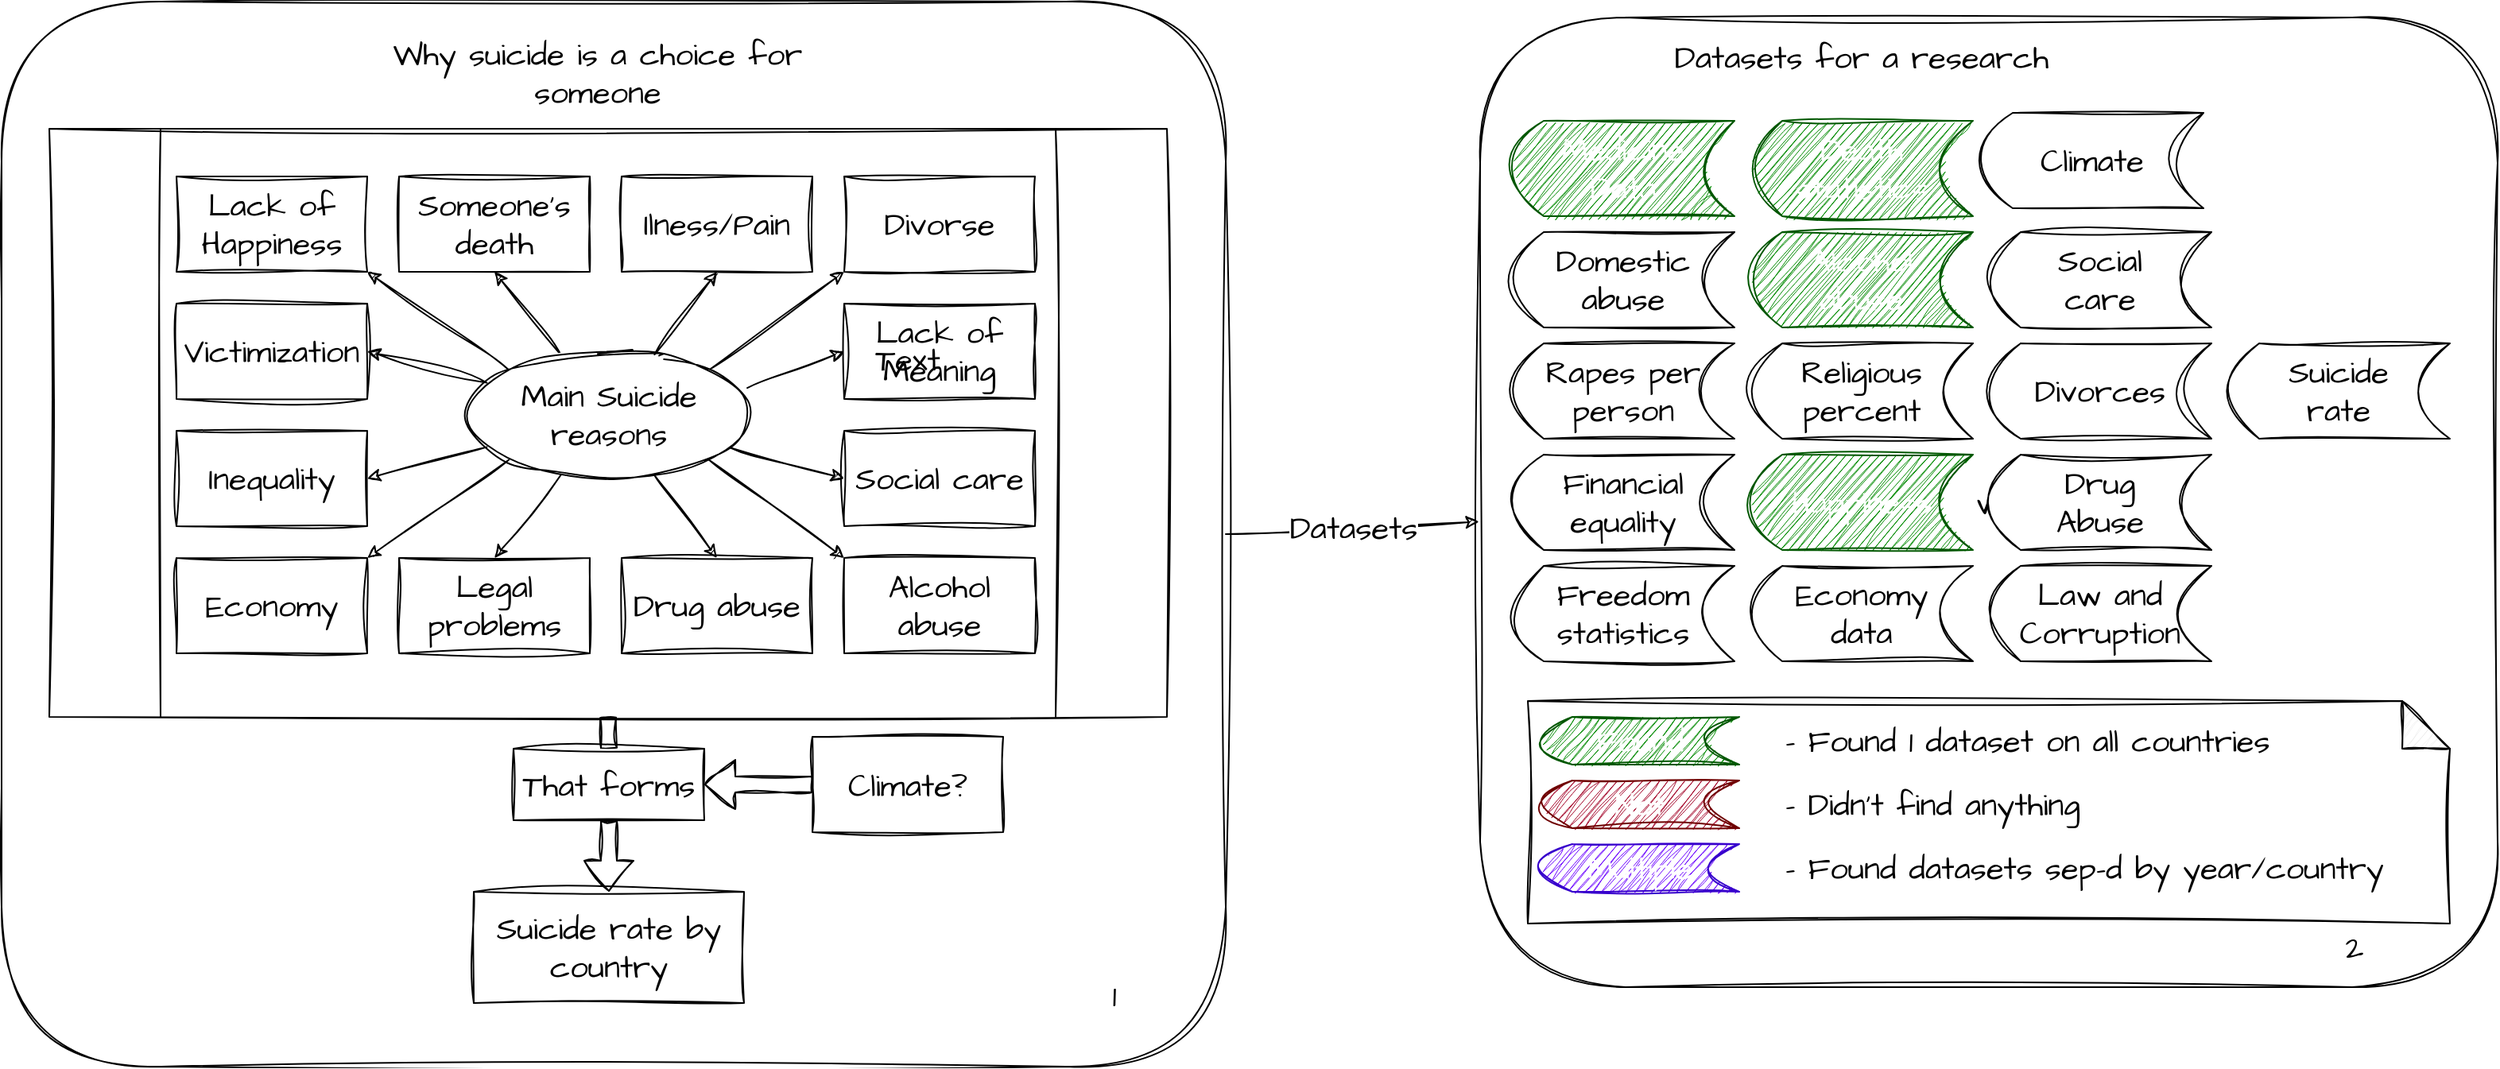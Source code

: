 <mxfile>
    <diagram id="jR3SxZ-yE95y5xh_jRzq" name="Page-1">
        <mxGraphModel dx="1863" dy="1652" grid="1" gridSize="10" guides="1" tooltips="1" connect="1" arrows="1" fold="1" page="1" pageScale="1" pageWidth="583" pageHeight="827" math="0" shadow="0">
            <root>
                <mxCell id="0"/>
                <mxCell id="1" parent="0"/>
                <mxCell id="89" value="w" style="rounded=1;whiteSpace=wrap;html=1;sketch=1;hachureGap=4;jiggle=2;curveFitting=1;fontFamily=Architects Daughter;fontSource=https%3A%2F%2Ffonts.googleapis.com%2Fcss%3Ffamily%3DArchitects%2BDaughter;fontSize=20;fontColor=none;fillColor=none;" parent="1" vertex="1">
                    <mxGeometry x="410" y="-770" width="640" height="610" as="geometry"/>
                </mxCell>
                <mxCell id="37" value="" style="rounded=1;whiteSpace=wrap;html=1;sketch=1;hachureGap=4;jiggle=2;curveFitting=1;fontFamily=Architects Daughter;fontSource=https%3A%2F%2Ffonts.googleapis.com%2Fcss%3Ffamily%3DArchitects%2BDaughter;fontSize=20;fillColor=none;movable=1;resizable=1;rotatable=1;deletable=1;editable=1;connectable=1;" parent="1" vertex="1">
                    <mxGeometry x="-520" y="-780" width="770" height="670" as="geometry"/>
                </mxCell>
                <mxCell id="42" value="" style="endArrow=classic;html=1;sketch=1;hachureGap=4;jiggle=2;curveFitting=1;fontFamily=Architects Daughter;fontSource=https%3A%2F%2Ffonts.googleapis.com%2Fcss%3Ffamily%3DArchitects%2BDaughter;fontSize=16;exitX=1;exitY=0.5;exitDx=0;exitDy=0;entryX=-0.001;entryY=0.52;entryDx=0;entryDy=0;entryPerimeter=0;" parent="1" source="37" target="89" edge="1">
                    <mxGeometry relative="1" as="geometry">
                        <mxPoint x="320" y="-430.57" as="sourcePoint"/>
                        <mxPoint x="390" y="-440" as="targetPoint"/>
                    </mxGeometry>
                </mxCell>
                <mxCell id="43" value="Datasets" style="edgeLabel;resizable=0;html=1;align=center;verticalAlign=middle;sketch=1;hachureGap=4;jiggle=2;curveFitting=1;fontFamily=Architects Daughter;fontSource=https%3A%2F%2Ffonts.googleapis.com%2Fcss%3Ffamily%3DArchitects%2BDaughter;fontSize=20;fillColor=none;" parent="42" connectable="0" vertex="1">
                    <mxGeometry relative="1" as="geometry"/>
                </mxCell>
                <mxCell id="29" value="" style="shape=process;whiteSpace=wrap;html=1;backgroundOutline=1;sketch=1;hachureGap=4;jiggle=2;curveFitting=1;fontFamily=Architects Daughter;fontSource=https%3A%2F%2Ffonts.googleapis.com%2Fcss%3Ffamily%3DArchitects%2BDaughter;fontSize=20;fillColor=none;movable=1;resizable=1;rotatable=1;deletable=1;editable=1;connectable=1;" parent="1" vertex="1">
                    <mxGeometry x="-490" y="-700" width="703" height="370" as="geometry"/>
                </mxCell>
                <mxCell id="2" value="Suicide rate by country" style="rounded=0;whiteSpace=wrap;html=1;sketch=1;hachureGap=4;jiggle=2;curveFitting=1;fontFamily=Architects Daughter;fontSource=https%3A%2F%2Ffonts.googleapis.com%2Fcss%3Ffamily%3DArchitects%2BDaughter;fontSize=20;movable=1;resizable=1;rotatable=1;deletable=1;editable=1;connectable=1;" parent="1" vertex="1">
                    <mxGeometry x="-223" y="-220" width="170" height="70" as="geometry"/>
                </mxCell>
                <mxCell id="3" value="Lack of Happiness" style="rounded=0;whiteSpace=wrap;html=1;sketch=1;hachureGap=4;jiggle=2;curveFitting=1;fontFamily=Architects Daughter;fontSource=https%3A%2F%2Ffonts.googleapis.com%2Fcss%3Ffamily%3DArchitects%2BDaughter;fontSize=20;movable=1;resizable=1;rotatable=1;deletable=1;editable=1;connectable=1;" parent="1" vertex="1">
                    <mxGeometry x="-410" y="-670" width="120" height="60" as="geometry"/>
                </mxCell>
                <mxCell id="4" value="Someone's death" style="whiteSpace=wrap;html=1;sketch=1;hachureGap=4;jiggle=2;curveFitting=1;fontFamily=Architects Daughter;fontSource=https%3A%2F%2Ffonts.googleapis.com%2Fcss%3Ffamily%3DArchitects%2BDaughter;fontSize=20;movable=1;resizable=1;rotatable=1;deletable=1;editable=1;connectable=1;" parent="1" vertex="1">
                    <mxGeometry x="-270" y="-670" width="120" height="60" as="geometry"/>
                </mxCell>
                <mxCell id="5" value="Ilness/Pain" style="whiteSpace=wrap;html=1;sketch=1;hachureGap=4;jiggle=2;curveFitting=1;fontFamily=Architects Daughter;fontSource=https%3A%2F%2Ffonts.googleapis.com%2Fcss%3Ffamily%3DArchitects%2BDaughter;fontSize=20;movable=1;resizable=1;rotatable=1;deletable=1;editable=1;connectable=1;" parent="1" vertex="1">
                    <mxGeometry x="-130" y="-670" width="120" height="60" as="geometry"/>
                </mxCell>
                <mxCell id="6" value="Divorse" style="whiteSpace=wrap;html=1;sketch=1;hachureGap=4;jiggle=2;curveFitting=1;fontFamily=Architects Daughter;fontSource=https%3A%2F%2Ffonts.googleapis.com%2Fcss%3Ffamily%3DArchitects%2BDaughter;fontSize=20;movable=1;resizable=1;rotatable=1;deletable=1;editable=1;connectable=1;" parent="1" vertex="1">
                    <mxGeometry x="10" y="-670" width="120" height="60" as="geometry"/>
                </mxCell>
                <mxCell id="17" style="edgeStyle=none;sketch=1;hachureGap=4;jiggle=2;curveFitting=1;html=1;entryX=0.5;entryY=1;entryDx=0;entryDy=0;fontFamily=Architects Daughter;fontSource=https%3A%2F%2Ffonts.googleapis.com%2Fcss%3Ffamily%3DArchitects%2BDaughter;fontSize=16;movable=1;resizable=1;rotatable=1;deletable=1;editable=1;connectable=1;" parent="1" source="8" target="4" edge="1">
                    <mxGeometry relative="1" as="geometry"/>
                </mxCell>
                <mxCell id="18" style="edgeStyle=none;sketch=1;hachureGap=4;jiggle=2;curveFitting=1;html=1;entryX=0.5;entryY=1;entryDx=0;entryDy=0;fontFamily=Architects Daughter;fontSource=https%3A%2F%2Ffonts.googleapis.com%2Fcss%3Ffamily%3DArchitects%2BDaughter;fontSize=16;movable=1;resizable=1;rotatable=1;deletable=1;editable=1;connectable=1;" parent="1" source="8" target="5" edge="1">
                    <mxGeometry relative="1" as="geometry"/>
                </mxCell>
                <mxCell id="19" style="edgeStyle=none;sketch=1;hachureGap=4;jiggle=2;curveFitting=1;html=1;exitX=1;exitY=0;exitDx=0;exitDy=0;entryX=0;entryY=1;entryDx=0;entryDy=0;fontFamily=Architects Daughter;fontSource=https%3A%2F%2Ffonts.googleapis.com%2Fcss%3Ffamily%3DArchitects%2BDaughter;fontSize=16;movable=1;resizable=1;rotatable=1;deletable=1;editable=1;connectable=1;" parent="1" source="8" target="6" edge="1">
                    <mxGeometry relative="1" as="geometry"/>
                </mxCell>
                <mxCell id="28" style="edgeStyle=none;sketch=1;hachureGap=4;jiggle=2;curveFitting=1;html=1;exitX=0;exitY=0;exitDx=0;exitDy=0;entryX=1;entryY=1;entryDx=0;entryDy=0;fontFamily=Architects Daughter;fontSource=https%3A%2F%2Ffonts.googleapis.com%2Fcss%3Ffamily%3DArchitects%2BDaughter;fontSize=16;movable=1;resizable=1;rotatable=1;deletable=1;editable=1;connectable=1;" parent="1" source="8" target="3" edge="1">
                    <mxGeometry relative="1" as="geometry"/>
                </mxCell>
                <mxCell id="8" value="Main Suicide reasons" style="ellipse;whiteSpace=wrap;html=1;sketch=1;hachureGap=4;jiggle=2;curveFitting=1;fontFamily=Architects Daughter;fontSource=https%3A%2F%2Ffonts.googleapis.com%2Fcss%3Ffamily%3DArchitects%2BDaughter;fontSize=20;movable=1;resizable=1;rotatable=1;deletable=1;editable=1;connectable=1;" parent="1" vertex="1">
                    <mxGeometry x="-227" y="-560" width="178" height="80" as="geometry"/>
                </mxCell>
                <mxCell id="9" value="Victimization" style="rounded=0;whiteSpace=wrap;html=1;sketch=1;hachureGap=4;jiggle=2;curveFitting=1;fontFamily=Architects Daughter;fontSource=https%3A%2F%2Ffonts.googleapis.com%2Fcss%3Ffamily%3DArchitects%2BDaughter;fontSize=20;movable=1;resizable=1;rotatable=1;deletable=1;editable=1;connectable=1;" parent="1" vertex="1">
                    <mxGeometry x="-410" y="-590" width="120" height="60" as="geometry"/>
                </mxCell>
                <mxCell id="27" style="edgeStyle=none;sketch=1;hachureGap=4;jiggle=2;curveFitting=1;html=1;entryX=1;entryY=0.5;entryDx=0;entryDy=0;fontFamily=Architects Daughter;fontSource=https%3A%2F%2Ffonts.googleapis.com%2Fcss%3Ffamily%3DArchitects%2BDaughter;fontSize=16;movable=1;resizable=1;rotatable=1;deletable=1;editable=1;connectable=1;" parent="1" source="8" target="9" edge="1">
                    <mxGeometry relative="1" as="geometry"/>
                </mxCell>
                <mxCell id="10" value="Inequality" style="whiteSpace=wrap;html=1;sketch=1;hachureGap=4;jiggle=2;curveFitting=1;fontFamily=Architects Daughter;fontSource=https%3A%2F%2Ffonts.googleapis.com%2Fcss%3Ffamily%3DArchitects%2BDaughter;fontSize=20;movable=1;resizable=1;rotatable=1;deletable=1;editable=1;connectable=1;" parent="1" vertex="1">
                    <mxGeometry x="-410" y="-510" width="120" height="60" as="geometry"/>
                </mxCell>
                <mxCell id="26" style="edgeStyle=none;sketch=1;hachureGap=4;jiggle=2;curveFitting=1;html=1;entryX=1;entryY=0.5;entryDx=0;entryDy=0;fontFamily=Architects Daughter;fontSource=https%3A%2F%2Ffonts.googleapis.com%2Fcss%3Ffamily%3DArchitects%2BDaughter;fontSize=16;movable=1;resizable=1;rotatable=1;deletable=1;editable=1;connectable=1;" parent="1" source="8" target="10" edge="1">
                    <mxGeometry relative="1" as="geometry"/>
                </mxCell>
                <mxCell id="11" value="Economy" style="whiteSpace=wrap;html=1;sketch=1;hachureGap=4;jiggle=2;curveFitting=1;fontFamily=Architects Daughter;fontSource=https%3A%2F%2Ffonts.googleapis.com%2Fcss%3Ffamily%3DArchitects%2BDaughter;fontSize=20;movable=1;resizable=1;rotatable=1;deletable=1;editable=1;connectable=1;" parent="1" vertex="1">
                    <mxGeometry x="-410" y="-430" width="120" height="60" as="geometry"/>
                </mxCell>
                <mxCell id="25" style="edgeStyle=none;sketch=1;hachureGap=4;jiggle=2;curveFitting=1;html=1;exitX=0;exitY=1;exitDx=0;exitDy=0;entryX=1;entryY=0;entryDx=0;entryDy=0;fontFamily=Architects Daughter;fontSource=https%3A%2F%2Ffonts.googleapis.com%2Fcss%3Ffamily%3DArchitects%2BDaughter;fontSize=16;movable=1;resizable=1;rotatable=1;deletable=1;editable=1;connectable=1;" parent="1" source="8" target="11" edge="1">
                    <mxGeometry relative="1" as="geometry"/>
                </mxCell>
                <mxCell id="12" value="Legal problems" style="whiteSpace=wrap;html=1;sketch=1;hachureGap=4;jiggle=2;curveFitting=1;fontFamily=Architects Daughter;fontSource=https%3A%2F%2Ffonts.googleapis.com%2Fcss%3Ffamily%3DArchitects%2BDaughter;fontSize=20;movable=1;resizable=1;rotatable=1;deletable=1;editable=1;connectable=1;" parent="1" vertex="1">
                    <mxGeometry x="-270" y="-430" width="120" height="60" as="geometry"/>
                </mxCell>
                <mxCell id="24" style="edgeStyle=none;sketch=1;hachureGap=4;jiggle=2;curveFitting=1;html=1;entryX=0.5;entryY=0;entryDx=0;entryDy=0;fontFamily=Architects Daughter;fontSource=https%3A%2F%2Ffonts.googleapis.com%2Fcss%3Ffamily%3DArchitects%2BDaughter;fontSize=16;movable=1;resizable=1;rotatable=1;deletable=1;editable=1;connectable=1;" parent="1" source="8" target="12" edge="1">
                    <mxGeometry relative="1" as="geometry"/>
                </mxCell>
                <mxCell id="13" value="Drug abuse" style="whiteSpace=wrap;html=1;sketch=1;hachureGap=4;jiggle=2;curveFitting=1;fontFamily=Architects Daughter;fontSource=https%3A%2F%2Ffonts.googleapis.com%2Fcss%3Ffamily%3DArchitects%2BDaughter;fontSize=20;movable=1;resizable=1;rotatable=1;deletable=1;editable=1;connectable=1;" parent="1" vertex="1">
                    <mxGeometry x="-130" y="-430" width="120" height="60" as="geometry"/>
                </mxCell>
                <mxCell id="23" style="edgeStyle=none;sketch=1;hachureGap=4;jiggle=2;curveFitting=1;html=1;entryX=0.5;entryY=0;entryDx=0;entryDy=0;fontFamily=Architects Daughter;fontSource=https%3A%2F%2Ffonts.googleapis.com%2Fcss%3Ffamily%3DArchitects%2BDaughter;fontSize=16;movable=1;resizable=1;rotatable=1;deletable=1;editable=1;connectable=1;" parent="1" source="8" target="13" edge="1">
                    <mxGeometry relative="1" as="geometry"/>
                </mxCell>
                <mxCell id="14" value="Alcohol abuse" style="whiteSpace=wrap;html=1;sketch=1;hachureGap=4;jiggle=2;curveFitting=1;fontFamily=Architects Daughter;fontSource=https%3A%2F%2Ffonts.googleapis.com%2Fcss%3Ffamily%3DArchitects%2BDaughter;fontSize=20;movable=1;resizable=1;rotatable=1;deletable=1;editable=1;connectable=1;" parent="1" vertex="1">
                    <mxGeometry x="10" y="-430" width="120" height="60" as="geometry"/>
                </mxCell>
                <mxCell id="22" style="edgeStyle=none;sketch=1;hachureGap=4;jiggle=2;curveFitting=1;html=1;exitX=1;exitY=1;exitDx=0;exitDy=0;entryX=0;entryY=0;entryDx=0;entryDy=0;fontFamily=Architects Daughter;fontSource=https%3A%2F%2Ffonts.googleapis.com%2Fcss%3Ffamily%3DArchitects%2BDaughter;fontSize=16;movable=1;resizable=1;rotatable=1;deletable=1;editable=1;connectable=1;" parent="1" source="8" target="14" edge="1">
                    <mxGeometry relative="1" as="geometry"/>
                </mxCell>
                <mxCell id="15" value="Social care" style="whiteSpace=wrap;html=1;sketch=1;hachureGap=4;jiggle=2;curveFitting=1;fontFamily=Architects Daughter;fontSource=https%3A%2F%2Ffonts.googleapis.com%2Fcss%3Ffamily%3DArchitects%2BDaughter;fontSize=20;movable=1;resizable=1;rotatable=1;deletable=1;editable=1;connectable=1;" parent="1" vertex="1">
                    <mxGeometry x="10" y="-510" width="120" height="60" as="geometry"/>
                </mxCell>
                <mxCell id="21" style="edgeStyle=none;sketch=1;hachureGap=4;jiggle=2;curveFitting=1;html=1;entryX=0;entryY=0.5;entryDx=0;entryDy=0;fontFamily=Architects Daughter;fontSource=https%3A%2F%2Ffonts.googleapis.com%2Fcss%3Ffamily%3DArchitects%2BDaughter;fontSize=16;movable=1;resizable=1;rotatable=1;deletable=1;editable=1;connectable=1;" parent="1" source="8" target="15" edge="1">
                    <mxGeometry relative="1" as="geometry"/>
                </mxCell>
                <mxCell id="16" value="Lack of Meaning" style="whiteSpace=wrap;html=1;sketch=1;hachureGap=4;jiggle=2;curveFitting=1;fontFamily=Architects Daughter;fontSource=https%3A%2F%2Ffonts.googleapis.com%2Fcss%3Ffamily%3DArchitects%2BDaughter;fontSize=20;movable=1;resizable=1;rotatable=1;deletable=1;editable=1;connectable=1;" parent="1" vertex="1">
                    <mxGeometry x="10" y="-590" width="120" height="60" as="geometry"/>
                </mxCell>
                <mxCell id="20" style="edgeStyle=none;sketch=1;hachureGap=4;jiggle=2;curveFitting=1;html=1;exitX=0.989;exitY=0.288;exitDx=0;exitDy=0;entryX=0;entryY=0.5;entryDx=0;entryDy=0;fontFamily=Architects Daughter;fontSource=https%3A%2F%2Ffonts.googleapis.com%2Fcss%3Ffamily%3DArchitects%2BDaughter;fontSize=16;exitPerimeter=0;movable=1;resizable=1;rotatable=1;deletable=1;editable=1;connectable=1;" parent="1" source="8" target="16" edge="1">
                    <mxGeometry relative="1" as="geometry"/>
                </mxCell>
                <mxCell id="30" value="Why suicide is a choice for someone" style="text;html=1;strokeColor=none;fillColor=none;align=center;verticalAlign=middle;whiteSpace=wrap;rounded=0;sketch=1;hachureGap=4;jiggle=2;curveFitting=1;fontFamily=Architects Daughter;fontSource=https%3A%2F%2Ffonts.googleapis.com%2Fcss%3Ffamily%3DArchitects%2BDaughter;fontSize=20;movable=1;resizable=1;rotatable=1;deletable=1;editable=1;connectable=1;" parent="1" vertex="1">
                    <mxGeometry x="-300" y="-750" width="310" height="30" as="geometry"/>
                </mxCell>
                <mxCell id="31" value="" style="shape=flexArrow;endArrow=classic;html=1;sketch=1;hachureGap=4;jiggle=2;curveFitting=1;fontFamily=Architects Daughter;fontSource=https%3A%2F%2Ffonts.googleapis.com%2Fcss%3Ffamily%3DArchitects%2BDaughter;fontSize=16;exitX=0.5;exitY=1;exitDx=0;exitDy=0;entryX=0.5;entryY=0;entryDx=0;entryDy=0;startArrow=none;movable=1;resizable=1;rotatable=1;deletable=1;editable=1;connectable=1;" parent="1" source="34" target="2" edge="1">
                    <mxGeometry width="50" height="50" relative="1" as="geometry">
                        <mxPoint x="-160" y="-200" as="sourcePoint"/>
                        <mxPoint x="-130" y="-100" as="targetPoint"/>
                    </mxGeometry>
                </mxCell>
                <mxCell id="35" value="" style="shape=flexArrow;endArrow=none;html=1;sketch=1;hachureGap=4;jiggle=2;curveFitting=1;fontFamily=Architects Daughter;fontSource=https%3A%2F%2Ffonts.googleapis.com%2Fcss%3Ffamily%3DArchitects%2BDaughter;fontSize=16;exitX=0.5;exitY=1;exitDx=0;exitDy=0;entryX=0.5;entryY=0;entryDx=0;entryDy=0;movable=1;resizable=1;rotatable=1;deletable=1;editable=1;connectable=1;" parent="1" source="29" target="34" edge="1">
                    <mxGeometry width="50" height="50" relative="1" as="geometry">
                        <mxPoint x="-138.5" y="-330" as="sourcePoint"/>
                        <mxPoint x="-138" y="-230" as="targetPoint"/>
                    </mxGeometry>
                </mxCell>
                <mxCell id="34" value="That forms" style="rounded=0;whiteSpace=wrap;html=1;sketch=1;hachureGap=4;jiggle=2;curveFitting=1;fontFamily=Architects Daughter;fontSource=https%3A%2F%2Ffonts.googleapis.com%2Fcss%3Ffamily%3DArchitects%2BDaughter;fontSize=20;fillColor=default;movable=1;resizable=1;rotatable=1;deletable=1;editable=1;connectable=1;" parent="1" vertex="1">
                    <mxGeometry x="-198" y="-310" width="120" height="45" as="geometry"/>
                </mxCell>
                <mxCell id="38" value="1" style="text;html=1;strokeColor=none;fillColor=none;align=center;verticalAlign=middle;whiteSpace=wrap;rounded=0;sketch=1;hachureGap=4;jiggle=2;curveFitting=1;fontFamily=Architects Daughter;fontSource=https%3A%2F%2Ffonts.googleapis.com%2Fcss%3Ffamily%3DArchitects%2BDaughter;fontSize=20;movable=1;resizable=1;rotatable=1;deletable=1;editable=1;connectable=1;" parent="1" vertex="1">
                    <mxGeometry x="150" y="-170" width="60" height="30" as="geometry"/>
                </mxCell>
                <UserObject label="Alcohol &lt;br&gt;abuse" link="https://www.who.int/data/gho/data/indicators/indicator-details/GHO/total-(recorded-unrecorded)-alcohol-per-capita-(15-)-consumption" id="66">
                    <mxCell style="shape=dataStorage;whiteSpace=wrap;html=1;fixedSize=1;sketch=1;hachureGap=4;jiggle=2;curveFitting=1;fontFamily=Architects Daughter;fontSource=https%3A%2F%2Ffonts.googleapis.com%2Fcss%3Ffamily%3DArchitects%2BDaughter;fontSize=20;fillColor=#008a00;fontColor=#ffffff;strokeColor=#005700;" parent="1" vertex="1">
                        <mxGeometry x="580" y="-635" width="140" height="60" as="geometry"/>
                    </mxCell>
                </UserObject>
                <UserObject label="Happiness" link="https://www.kaggle.com/datasets/mathurinache/world-happiness-reporthttps://www.kaggle.com/datasets/mathurinache/world-happiness-report" id="67">
                    <mxCell style="shape=dataStorage;whiteSpace=wrap;html=1;fixedSize=1;sketch=1;hachureGap=4;jiggle=2;curveFitting=1;fontFamily=Architects Daughter;fontSource=https%3A%2F%2Ffonts.googleapis.com%2Fcss%3Ffamily%3DArchitects%2BDaughter;fontSize=20;fillColor=#008a00;fontColor=#ffffff;strokeColor=#005700;" parent="1" vertex="1">
                        <mxGeometry x="580" y="-495" width="140" height="60" as="geometry"/>
                    </mxCell>
                </UserObject>
                <mxCell id="68" value="Religious percent" style="shape=dataStorage;whiteSpace=wrap;html=1;fixedSize=1;sketch=1;hachureGap=4;jiggle=2;curveFitting=1;fontFamily=Architects Daughter;fontSource=https%3A%2F%2Ffonts.googleapis.com%2Fcss%3Ffamily%3DArchitects%2BDaughter;fontSize=20;fillColor=none;" parent="1" vertex="1">
                    <mxGeometry x="580" y="-565" width="140" height="60" as="geometry"/>
                </mxCell>
                <mxCell id="69" value="Text" style="text;html=1;strokeColor=none;fillColor=none;align=center;verticalAlign=middle;whiteSpace=wrap;rounded=0;sketch=1;hachureGap=4;jiggle=2;curveFitting=1;fontFamily=Architects Daughter;fontSource=https%3A%2F%2Ffonts.googleapis.com%2Fcss%3Ffamily%3DArchitects%2BDaughter;fontSize=20;fontColor=none;" parent="1" vertex="1">
                    <mxGeometry x="20" y="-570" width="60" height="30" as="geometry"/>
                </mxCell>
                <mxCell id="71" value="Climate?" style="rounded=0;whiteSpace=wrap;html=1;sketch=1;hachureGap=4;jiggle=2;curveFitting=1;fontFamily=Architects Daughter;fontSource=https%3A%2F%2Ffonts.googleapis.com%2Fcss%3Ffamily%3DArchitects%2BDaughter;fontSize=20;" parent="1" vertex="1">
                    <mxGeometry x="-10" y="-317.5" width="120" height="60" as="geometry"/>
                </mxCell>
                <mxCell id="73" value="" style="shape=flexArrow;endArrow=classic;html=1;sketch=1;hachureGap=4;jiggle=2;curveFitting=1;fontFamily=Architects Daughter;fontSource=https%3A%2F%2Ffonts.googleapis.com%2Fcss%3Ffamily%3DArchitects%2BDaughter;fontSize=16;fontColor=none;entryX=1;entryY=0.5;entryDx=0;entryDy=0;exitX=0;exitY=0.5;exitDx=0;exitDy=0;" parent="1" source="71" target="34" edge="1">
                    <mxGeometry width="50" height="50" relative="1" as="geometry">
                        <mxPoint x="-50" y="-260" as="sourcePoint"/>
                        <mxPoint y="-310" as="targetPoint"/>
                    </mxGeometry>
                </mxCell>
                <UserObject label="Death statistics" link="https://www.kaggle.com/datasets/madhurpant/world-deaths-and-causes-1990-2019/code?resource=download" id="74">
                    <mxCell style="shape=dataStorage;whiteSpace=wrap;html=1;fixedSize=1;sketch=1;hachureGap=4;jiggle=2;curveFitting=1;fontFamily=Architects Daughter;fontSource=https%3A%2F%2Ffonts.googleapis.com%2Fcss%3Ffamily%3DArchitects%2BDaughter;fontSize=20;fillColor=#008a00;fontColor=#ffffff;strokeColor=#005700;" parent="1" vertex="1">
                        <mxGeometry x="580" y="-705" width="140" height="60" as="geometry"/>
                    </mxCell>
                </UserObject>
                <UserObject label="Medicine&lt;br&gt;Data" link="https://apps.who.int/nha/database/Select/Indicators/en" id="76">
                    <mxCell style="shape=dataStorage;whiteSpace=wrap;html=1;fixedSize=1;sketch=1;hachureGap=4;jiggle=2;curveFitting=1;fontFamily=Architects Daughter;fontSource=https%3A%2F%2Ffonts.googleapis.com%2Fcss%3Ffamily%3DArchitects%2BDaughter;fontSize=20;fillColor=#008a00;fontColor=#ffffff;strokeColor=#005700;" parent="1" vertex="1">
                        <mxGeometry x="430" y="-705" width="140" height="60" as="geometry"/>
                    </mxCell>
                </UserObject>
                <UserObject label="Domestic abuse" id="77">
                    <mxCell style="shape=dataStorage;whiteSpace=wrap;html=1;fixedSize=1;sketch=1;hachureGap=4;jiggle=2;curveFitting=1;fontFamily=Architects Daughter;fontSource=https%3A%2F%2Ffonts.googleapis.com%2Fcss%3Ffamily%3DArchitects%2BDaughter;fontSize=20;" parent="1" vertex="1">
                        <mxGeometry x="430" y="-635" width="140" height="60" as="geometry"/>
                    </mxCell>
                </UserObject>
                <UserObject label="Rapes per person" id="78">
                    <mxCell style="shape=dataStorage;whiteSpace=wrap;html=1;fixedSize=1;sketch=1;hachureGap=4;jiggle=2;curveFitting=1;fontFamily=Architects Daughter;fontSource=https%3A%2F%2Ffonts.googleapis.com%2Fcss%3Ffamily%3DArchitects%2BDaughter;fontSize=20;" parent="1" vertex="1">
                        <mxGeometry x="430" y="-565" width="140" height="60" as="geometry"/>
                    </mxCell>
                </UserObject>
                <UserObject label="Financial equality" id="79">
                    <mxCell style="shape=dataStorage;whiteSpace=wrap;html=1;fixedSize=1;sketch=1;hachureGap=4;jiggle=2;curveFitting=1;fontFamily=Architects Daughter;fontSource=https%3A%2F%2Ffonts.googleapis.com%2Fcss%3Ffamily%3DArchitects%2BDaughter;fontSize=20;" parent="1" vertex="1">
                        <mxGeometry x="430" y="-495" width="140" height="60" as="geometry"/>
                    </mxCell>
                </UserObject>
                <UserObject label="Freedom statistics" id="80">
                    <mxCell style="shape=dataStorage;whiteSpace=wrap;html=1;fixedSize=1;sketch=1;hachureGap=4;jiggle=2;curveFitting=1;fontFamily=Architects Daughter;fontSource=https%3A%2F%2Ffonts.googleapis.com%2Fcss%3Ffamily%3DArchitects%2BDaughter;fontSize=20;" parent="1" vertex="1">
                        <mxGeometry x="430" y="-425" width="140" height="60" as="geometry"/>
                    </mxCell>
                </UserObject>
                <UserObject label="Economy&lt;br&gt;data" id="81">
                    <mxCell style="shape=dataStorage;whiteSpace=wrap;html=1;fixedSize=1;sketch=1;hachureGap=4;jiggle=2;curveFitting=1;fontFamily=Architects Daughter;fontSource=https%3A%2F%2Ffonts.googleapis.com%2Fcss%3Ffamily%3DArchitects%2BDaughter;fontSize=20;" parent="1" vertex="1">
                        <mxGeometry x="580" y="-425" width="140" height="60" as="geometry"/>
                    </mxCell>
                </UserObject>
                <UserObject label="Law and Corruption" id="82">
                    <mxCell style="shape=dataStorage;whiteSpace=wrap;html=1;fixedSize=1;sketch=1;hachureGap=4;jiggle=2;curveFitting=1;fontFamily=Architects Daughter;fontSource=https%3A%2F%2Ffonts.googleapis.com%2Fcss%3Ffamily%3DArchitects%2BDaughter;fontSize=20;" parent="1" vertex="1">
                        <mxGeometry x="730" y="-425" width="140" height="60" as="geometry"/>
                    </mxCell>
                </UserObject>
                <UserObject label="Drug&lt;br&gt;Abuse" id="84">
                    <mxCell style="shape=dataStorage;whiteSpace=wrap;html=1;fixedSize=1;sketch=1;hachureGap=4;jiggle=2;curveFitting=1;fontFamily=Architects Daughter;fontSource=https%3A%2F%2Ffonts.googleapis.com%2Fcss%3Ffamily%3DArchitects%2BDaughter;fontSize=20;" parent="1" vertex="1">
                        <mxGeometry x="730" y="-495" width="140" height="60" as="geometry"/>
                    </mxCell>
                </UserObject>
                <UserObject label="Divorces" id="85">
                    <mxCell style="shape=dataStorage;whiteSpace=wrap;html=1;fixedSize=1;sketch=1;hachureGap=4;jiggle=2;curveFitting=1;fontFamily=Architects Daughter;fontSource=https%3A%2F%2Ffonts.googleapis.com%2Fcss%3Ffamily%3DArchitects%2BDaughter;fontSize=20;" parent="1" vertex="1">
                        <mxGeometry x="730" y="-565" width="140" height="60" as="geometry"/>
                    </mxCell>
                </UserObject>
                <UserObject label="Social&lt;br&gt;care" id="87">
                    <mxCell style="shape=dataStorage;whiteSpace=wrap;html=1;fixedSize=1;sketch=1;hachureGap=4;jiggle=2;curveFitting=1;fontFamily=Architects Daughter;fontSource=https%3A%2F%2Ffonts.googleapis.com%2Fcss%3Ffamily%3DArchitects%2BDaughter;fontSize=20;" parent="1" vertex="1">
                        <mxGeometry x="730" y="-635" width="140" height="60" as="geometry"/>
                    </mxCell>
                </UserObject>
                <UserObject label="Suicide&lt;br&gt;rate" id="88">
                    <mxCell style="shape=dataStorage;whiteSpace=wrap;html=1;fixedSize=1;sketch=1;hachureGap=4;jiggle=2;curveFitting=1;fontFamily=Architects Daughter;fontSource=https%3A%2F%2Ffonts.googleapis.com%2Fcss%3Ffamily%3DArchitects%2BDaughter;fontSize=20;" parent="1" vertex="1">
                        <mxGeometry x="880" y="-565" width="140" height="60" as="geometry"/>
                    </mxCell>
                </UserObject>
                <mxCell id="90" value="Datasets for a research" style="text;html=1;strokeColor=none;fillColor=none;align=center;verticalAlign=middle;whiteSpace=wrap;rounded=0;sketch=1;hachureGap=4;jiggle=2;curveFitting=1;fontFamily=Architects Daughter;fontSource=https%3A%2F%2Ffonts.googleapis.com%2Fcss%3Ffamily%3DArchitects%2BDaughter;fontSize=20;movable=1;resizable=1;rotatable=1;deletable=1;editable=1;connectable=1;" parent="1" vertex="1">
                    <mxGeometry x="495" y="-760" width="310" height="30" as="geometry"/>
                </mxCell>
                <mxCell id="91" value="2" style="text;html=1;strokeColor=none;fillColor=none;align=center;verticalAlign=middle;whiteSpace=wrap;rounded=0;sketch=1;hachureGap=4;jiggle=2;curveFitting=1;fontFamily=Architects Daughter;fontSource=https%3A%2F%2Ffonts.googleapis.com%2Fcss%3Ffamily%3DArchitects%2BDaughter;fontSize=20;movable=1;resizable=1;rotatable=1;deletable=1;editable=1;connectable=1;" parent="1" vertex="1">
                    <mxGeometry x="930" y="-200" width="60" height="30" as="geometry"/>
                </mxCell>
                <UserObject label="Climate" id="92">
                    <mxCell style="shape=dataStorage;whiteSpace=wrap;html=1;fixedSize=1;sketch=1;hachureGap=4;jiggle=2;curveFitting=1;fontFamily=Architects Daughter;fontSource=https%3A%2F%2Ffonts.googleapis.com%2Fcss%3Ffamily%3DArchitects%2BDaughter;fontSize=20;" parent="1" vertex="1">
                        <mxGeometry x="725" y="-710" width="140" height="60" as="geometry"/>
                    </mxCell>
                </UserObject>
                <UserObject label="Found" id="93">
                    <mxCell style="shape=dataStorage;whiteSpace=wrap;html=1;fixedSize=1;sketch=1;hachureGap=4;jiggle=2;curveFitting=1;fontFamily=Architects Daughter;fontSource=https%3A%2F%2Ffonts.googleapis.com%2Fcss%3Ffamily%3DArchitects%2BDaughter;fontSize=20;fillColor=#008a00;fontColor=#ffffff;strokeColor=#005700;" vertex="1" parent="1">
                        <mxGeometry x="448" y="-330" width="125" height="30" as="geometry"/>
                    </mxCell>
                </UserObject>
                <UserObject label="Not" id="94">
                    <mxCell style="shape=dataStorage;whiteSpace=wrap;html=1;fixedSize=1;sketch=1;hachureGap=4;jiggle=2;curveFitting=1;fontFamily=Architects Daughter;fontSource=https%3A%2F%2Ffonts.googleapis.com%2Fcss%3Ffamily%3DArchitects%2BDaughter;fontSize=20;fillColor=#a20025;fontColor=#ffffff;strokeColor=#6F0000;" vertex="1" parent="1">
                        <mxGeometry x="448" y="-290" width="125" height="30" as="geometry"/>
                    </mxCell>
                </UserObject>
                <UserObject label="Multiple" id="95">
                    <mxCell style="shape=dataStorage;whiteSpace=wrap;html=1;fixedSize=1;sketch=1;hachureGap=4;jiggle=2;curveFitting=1;fontFamily=Architects Daughter;fontSource=https%3A%2F%2Ffonts.googleapis.com%2Fcss%3Ffamily%3DArchitects%2BDaughter;fontSize=20;fillColor=#6a00ff;fontColor=#ffffff;strokeColor=#3700CC;" vertex="1" parent="1">
                        <mxGeometry x="448" y="-250" width="125" height="30" as="geometry"/>
                    </mxCell>
                </UserObject>
                <mxCell id="96" value="" style="shape=note;whiteSpace=wrap;html=1;backgroundOutline=1;darkOpacity=0.05;sketch=1;hachureGap=4;jiggle=2;curveFitting=1;fontFamily=Architects Daughter;fontSource=https%3A%2F%2Ffonts.googleapis.com%2Fcss%3Ffamily%3DArchitects%2BDaughter;fontSize=20;fillColor=none;" vertex="1" parent="1">
                    <mxGeometry x="440" y="-340" width="580" height="140" as="geometry"/>
                </mxCell>
                <mxCell id="97" value="- Found 1 dataset on all countries" style="text;html=1;strokeColor=none;fillColor=none;align=left;verticalAlign=middle;whiteSpace=wrap;rounded=0;sketch=1;hachureGap=4;jiggle=2;curveFitting=1;fontFamily=Architects Daughter;fontSource=https%3A%2F%2Ffonts.googleapis.com%2Fcss%3Ffamily%3DArchitects%2BDaughter;fontSize=20;" vertex="1" parent="1">
                    <mxGeometry x="600" y="-330" width="370" height="30" as="geometry"/>
                </mxCell>
                <mxCell id="98" value="- Didn't find anything" style="text;html=1;strokeColor=none;fillColor=none;align=left;verticalAlign=middle;whiteSpace=wrap;rounded=0;sketch=1;hachureGap=4;jiggle=2;curveFitting=1;fontFamily=Architects Daughter;fontSource=https%3A%2F%2Ffonts.googleapis.com%2Fcss%3Ffamily%3DArchitects%2BDaughter;fontSize=20;" vertex="1" parent="1">
                    <mxGeometry x="600" y="-290" width="370" height="30" as="geometry"/>
                </mxCell>
                <mxCell id="99" value="- Found datasets sep-d by year/country" style="text;html=1;strokeColor=none;fillColor=none;align=left;verticalAlign=middle;whiteSpace=wrap;rounded=0;sketch=1;hachureGap=4;jiggle=2;curveFitting=1;fontFamily=Architects Daughter;fontSource=https%3A%2F%2Ffonts.googleapis.com%2Fcss%3Ffamily%3DArchitects%2BDaughter;fontSize=20;" vertex="1" parent="1">
                    <mxGeometry x="600" y="-250" width="400" height="30" as="geometry"/>
                </mxCell>
            </root>
        </mxGraphModel>
    </diagram>
</mxfile>